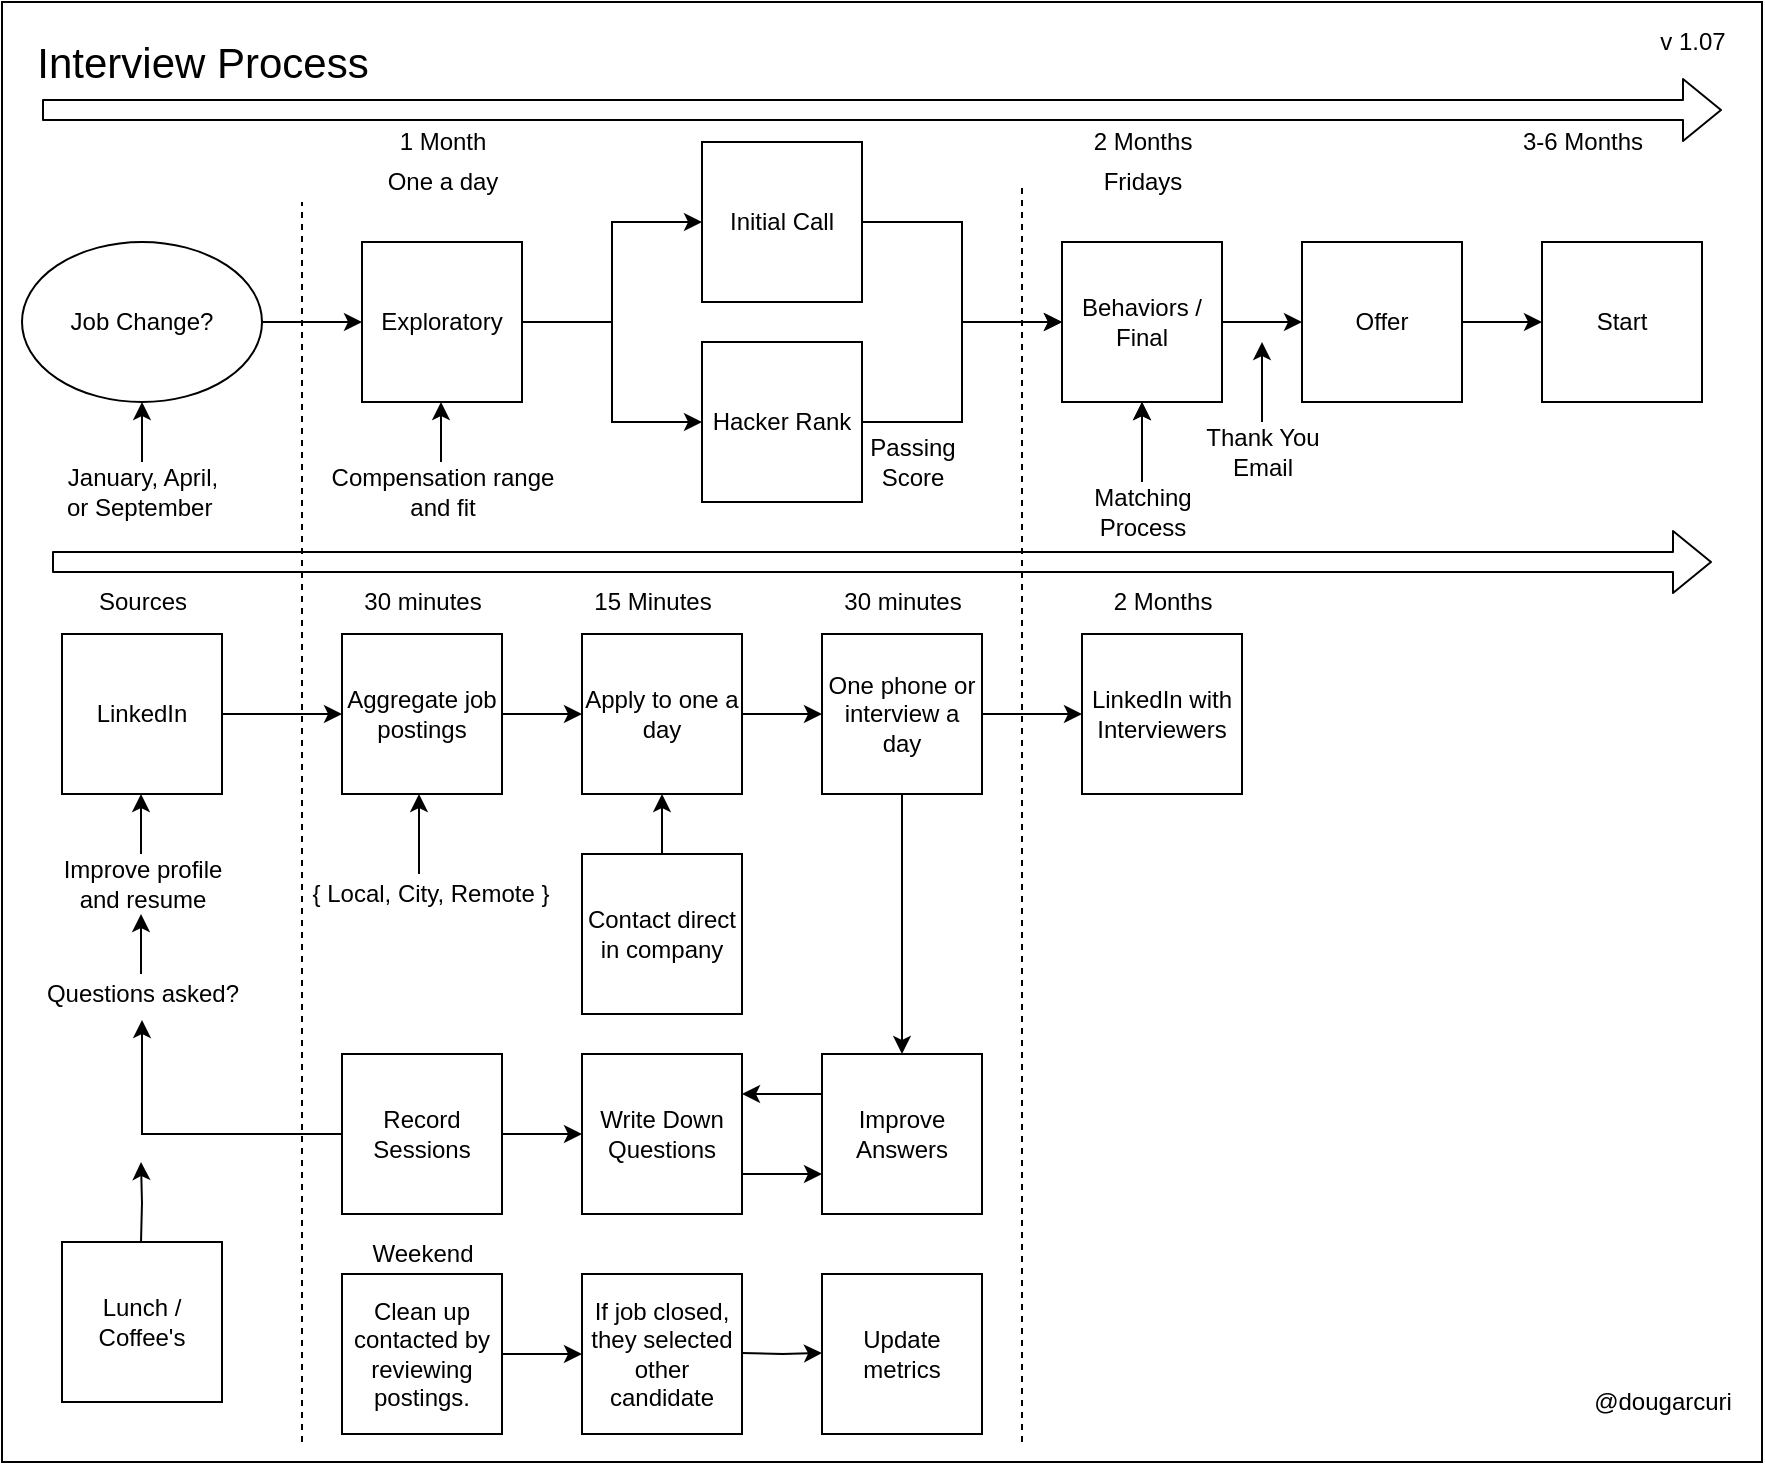 <mxfile version="12.6.4" type="device"><diagram id="_bn8WWCLmbX-XjozJLd3" name="Page-1"><mxGraphModel dx="1172" dy="620" grid="1" gridSize="10" guides="1" tooltips="1" connect="1" arrows="1" fold="1" page="1" pageScale="1" pageWidth="850" pageHeight="1100" math="0" shadow="0"><root><mxCell id="0"/><mxCell id="1" parent="0"/><mxCell id="-NgYwaz6iWEgfPHJn-nX-75" value="" style="rounded=0;whiteSpace=wrap;html=1;fillColor=none;" parent="1" vertex="1"><mxGeometry x="30" y="10" width="880" height="730" as="geometry"/></mxCell><mxCell id="-NgYwaz6iWEgfPHJn-nX-29" style="edgeStyle=orthogonalEdgeStyle;rounded=0;orthogonalLoop=1;jettySize=auto;html=1;exitX=1;exitY=0.5;exitDx=0;exitDy=0;entryX=0;entryY=0.5;entryDx=0;entryDy=0;" parent="1" source="-NgYwaz6iWEgfPHJn-nX-1" target="-NgYwaz6iWEgfPHJn-nX-3" edge="1"><mxGeometry relative="1" as="geometry"/></mxCell><mxCell id="-NgYwaz6iWEgfPHJn-nX-1" value="Job Change?" style="ellipse;whiteSpace=wrap;html=1;" parent="1" vertex="1"><mxGeometry x="40" y="130" width="120" height="80" as="geometry"/></mxCell><mxCell id="-NgYwaz6iWEgfPHJn-nX-27" style="edgeStyle=orthogonalEdgeStyle;rounded=0;orthogonalLoop=1;jettySize=auto;html=1;exitX=1;exitY=0.5;exitDx=0;exitDy=0;entryX=0;entryY=0.5;entryDx=0;entryDy=0;" parent="1" source="-NgYwaz6iWEgfPHJn-nX-3" target="-NgYwaz6iWEgfPHJn-nX-26" edge="1"><mxGeometry relative="1" as="geometry"/></mxCell><mxCell id="-NgYwaz6iWEgfPHJn-nX-28" style="edgeStyle=orthogonalEdgeStyle;rounded=0;orthogonalLoop=1;jettySize=auto;html=1;exitX=1;exitY=0.5;exitDx=0;exitDy=0;entryX=0;entryY=0.5;entryDx=0;entryDy=0;" parent="1" source="-NgYwaz6iWEgfPHJn-nX-3" target="-NgYwaz6iWEgfPHJn-nX-5" edge="1"><mxGeometry relative="1" as="geometry"/></mxCell><mxCell id="-NgYwaz6iWEgfPHJn-nX-3" value="Exploratory" style="whiteSpace=wrap;html=1;aspect=fixed;" parent="1" vertex="1"><mxGeometry x="210" y="130" width="80" height="80" as="geometry"/></mxCell><mxCell id="-NgYwaz6iWEgfPHJn-nX-30" style="edgeStyle=orthogonalEdgeStyle;rounded=0;orthogonalLoop=1;jettySize=auto;html=1;exitX=1;exitY=0.5;exitDx=0;exitDy=0;entryX=0;entryY=0.5;entryDx=0;entryDy=0;" parent="1" source="-NgYwaz6iWEgfPHJn-nX-5" target="-NgYwaz6iWEgfPHJn-nX-7" edge="1"><mxGeometry relative="1" as="geometry"/></mxCell><mxCell id="-NgYwaz6iWEgfPHJn-nX-5" value="Initial Call" style="whiteSpace=wrap;html=1;aspect=fixed;" parent="1" vertex="1"><mxGeometry x="380" y="80" width="80" height="80" as="geometry"/></mxCell><mxCell id="-NgYwaz6iWEgfPHJn-nX-34" style="edgeStyle=orthogonalEdgeStyle;rounded=0;orthogonalLoop=1;jettySize=auto;html=1;exitX=1;exitY=0.5;exitDx=0;exitDy=0;entryX=0;entryY=0.5;entryDx=0;entryDy=0;" parent="1" source="-NgYwaz6iWEgfPHJn-nX-7" target="-NgYwaz6iWEgfPHJn-nX-9" edge="1"><mxGeometry relative="1" as="geometry"/></mxCell><mxCell id="-NgYwaz6iWEgfPHJn-nX-7" value="Behaviors / Final" style="whiteSpace=wrap;html=1;aspect=fixed;" parent="1" vertex="1"><mxGeometry x="560" y="130" width="80" height="80" as="geometry"/></mxCell><mxCell id="-NgYwaz6iWEgfPHJn-nX-35" style="edgeStyle=orthogonalEdgeStyle;rounded=0;orthogonalLoop=1;jettySize=auto;html=1;exitX=1;exitY=0.5;exitDx=0;exitDy=0;" parent="1" source="-NgYwaz6iWEgfPHJn-nX-9" target="-NgYwaz6iWEgfPHJn-nX-11" edge="1"><mxGeometry relative="1" as="geometry"/></mxCell><mxCell id="-NgYwaz6iWEgfPHJn-nX-9" value="Offer" style="whiteSpace=wrap;html=1;aspect=fixed;" parent="1" vertex="1"><mxGeometry x="680" y="130" width="80" height="80" as="geometry"/></mxCell><mxCell id="-NgYwaz6iWEgfPHJn-nX-11" value="Start" style="whiteSpace=wrap;html=1;aspect=fixed;" parent="1" vertex="1"><mxGeometry x="800" y="130" width="80" height="80" as="geometry"/></mxCell><mxCell id="-NgYwaz6iWEgfPHJn-nX-12" value="&lt;font style=&quot;font-size: 21px&quot;&gt;Interview Process&lt;/font&gt;" style="text;html=1;align=center;verticalAlign=middle;resizable=0;points=[];autosize=1;" parent="1" vertex="1"><mxGeometry x="40" y="30" width="180" height="20" as="geometry"/></mxCell><mxCell id="-NgYwaz6iWEgfPHJn-nX-46" style="edgeStyle=orthogonalEdgeStyle;rounded=0;orthogonalLoop=1;jettySize=auto;html=1;exitX=1;exitY=0.5;exitDx=0;exitDy=0;entryX=0;entryY=0.5;entryDx=0;entryDy=0;" parent="1" source="-NgYwaz6iWEgfPHJn-nX-13" target="-NgYwaz6iWEgfPHJn-nX-45" edge="1"><mxGeometry relative="1" as="geometry"/></mxCell><mxCell id="-NgYwaz6iWEgfPHJn-nX-86" style="edgeStyle=orthogonalEdgeStyle;rounded=0;orthogonalLoop=1;jettySize=auto;html=1;exitX=0;exitY=0.5;exitDx=0;exitDy=0;entryX=0.5;entryY=1.15;entryDx=0;entryDy=0;entryPerimeter=0;" parent="1" source="-NgYwaz6iWEgfPHJn-nX-13" target="-NgYwaz6iWEgfPHJn-nX-102" edge="1"><mxGeometry relative="1" as="geometry"/></mxCell><mxCell id="-NgYwaz6iWEgfPHJn-nX-13" value="Record Sessions" style="whiteSpace=wrap;html=1;aspect=fixed;" parent="1" vertex="1"><mxGeometry x="200" y="536" width="80" height="80" as="geometry"/></mxCell><mxCell id="-NgYwaz6iWEgfPHJn-nX-63" style="edgeStyle=orthogonalEdgeStyle;rounded=0;orthogonalLoop=1;jettySize=auto;html=1;exitX=0;exitY=0.25;exitDx=0;exitDy=0;entryX=1;entryY=0.25;entryDx=0;entryDy=0;" parent="1" source="-NgYwaz6iWEgfPHJn-nX-15" target="-NgYwaz6iWEgfPHJn-nX-45" edge="1"><mxGeometry relative="1" as="geometry"/></mxCell><mxCell id="-NgYwaz6iWEgfPHJn-nX-15" value="Improve Answers" style="whiteSpace=wrap;html=1;aspect=fixed;" parent="1" vertex="1"><mxGeometry x="440" y="536" width="80" height="80" as="geometry"/></mxCell><mxCell id="-NgYwaz6iWEgfPHJn-nX-19" style="edgeStyle=orthogonalEdgeStyle;rounded=0;orthogonalLoop=1;jettySize=auto;html=1;" parent="1" source="-NgYwaz6iWEgfPHJn-nX-18" edge="1"><mxGeometry relative="1" as="geometry"><mxPoint x="320" y="366" as="targetPoint"/></mxGeometry></mxCell><mxCell id="-NgYwaz6iWEgfPHJn-nX-18" value="Aggregate job postings" style="whiteSpace=wrap;html=1;aspect=fixed;" parent="1" vertex="1"><mxGeometry x="200" y="326" width="80" height="80" as="geometry"/></mxCell><mxCell id="-NgYwaz6iWEgfPHJn-nX-21" style="edgeStyle=orthogonalEdgeStyle;rounded=0;orthogonalLoop=1;jettySize=auto;html=1;exitX=1;exitY=0.5;exitDx=0;exitDy=0;" parent="1" source="-NgYwaz6iWEgfPHJn-nX-20" edge="1"><mxGeometry relative="1" as="geometry"><mxPoint x="440" y="366" as="targetPoint"/></mxGeometry></mxCell><mxCell id="-NgYwaz6iWEgfPHJn-nX-20" value="Apply to one a day" style="whiteSpace=wrap;html=1;aspect=fixed;" parent="1" vertex="1"><mxGeometry x="320" y="326" width="80" height="80" as="geometry"/></mxCell><mxCell id="-NgYwaz6iWEgfPHJn-nX-49" style="edgeStyle=orthogonalEdgeStyle;rounded=0;orthogonalLoop=1;jettySize=auto;html=1;exitX=1;exitY=0.5;exitDx=0;exitDy=0;entryX=0;entryY=0.5;entryDx=0;entryDy=0;" parent="1" source="-NgYwaz6iWEgfPHJn-nX-22" target="-NgYwaz6iWEgfPHJn-nX-48" edge="1"><mxGeometry relative="1" as="geometry"/></mxCell><mxCell id="-NgYwaz6iWEgfPHJn-nX-22" value="One phone or interview a day" style="whiteSpace=wrap;html=1;aspect=fixed;" parent="1" vertex="1"><mxGeometry x="440" y="326" width="80" height="80" as="geometry"/></mxCell><mxCell id="-NgYwaz6iWEgfPHJn-nX-32" style="edgeStyle=orthogonalEdgeStyle;rounded=0;orthogonalLoop=1;jettySize=auto;html=1;exitX=1;exitY=0.5;exitDx=0;exitDy=0;entryX=0;entryY=0.5;entryDx=0;entryDy=0;" parent="1" source="-NgYwaz6iWEgfPHJn-nX-26" target="-NgYwaz6iWEgfPHJn-nX-7" edge="1"><mxGeometry relative="1" as="geometry"/></mxCell><mxCell id="-NgYwaz6iWEgfPHJn-nX-26" value="Hacker Rank" style="whiteSpace=wrap;html=1;aspect=fixed;" parent="1" vertex="1"><mxGeometry x="380" y="180" width="80" height="80" as="geometry"/></mxCell><mxCell id="-NgYwaz6iWEgfPHJn-nX-36" value="" style="endArrow=none;dashed=1;html=1;" parent="1" edge="1"><mxGeometry width="50" height="50" relative="1" as="geometry"><mxPoint x="180" y="730" as="sourcePoint"/><mxPoint x="180" y="110" as="targetPoint"/></mxGeometry></mxCell><mxCell id="-NgYwaz6iWEgfPHJn-nX-37" value="" style="shape=flexArrow;endArrow=classic;html=1;" parent="1" edge="1"><mxGeometry width="50" height="50" relative="1" as="geometry"><mxPoint x="50" y="64" as="sourcePoint"/><mxPoint x="890" y="64" as="targetPoint"/></mxGeometry></mxCell><mxCell id="-NgYwaz6iWEgfPHJn-nX-38" value="3-6 Months" style="text;html=1;align=center;verticalAlign=middle;resizable=0;points=[];autosize=1;" parent="1" vertex="1"><mxGeometry x="780" y="70" width="80" height="20" as="geometry"/></mxCell><mxCell id="-NgYwaz6iWEgfPHJn-nX-39" value="" style="endArrow=none;dashed=1;html=1;" parent="1" edge="1"><mxGeometry width="50" height="50" relative="1" as="geometry"><mxPoint x="540" y="730" as="sourcePoint"/><mxPoint x="540" y="100" as="targetPoint"/></mxGeometry></mxCell><mxCell id="-NgYwaz6iWEgfPHJn-nX-65" style="edgeStyle=orthogonalEdgeStyle;rounded=0;orthogonalLoop=1;jettySize=auto;html=1;exitX=1;exitY=0.75;exitDx=0;exitDy=0;entryX=0;entryY=0.75;entryDx=0;entryDy=0;" parent="1" source="-NgYwaz6iWEgfPHJn-nX-45" target="-NgYwaz6iWEgfPHJn-nX-15" edge="1"><mxGeometry relative="1" as="geometry"/></mxCell><mxCell id="-NgYwaz6iWEgfPHJn-nX-45" value="Write Down Questions" style="whiteSpace=wrap;html=1;aspect=fixed;" parent="1" vertex="1"><mxGeometry x="320" y="536" width="80" height="80" as="geometry"/></mxCell><mxCell id="-NgYwaz6iWEgfPHJn-nX-48" value="LinkedIn with Interviewers" style="whiteSpace=wrap;html=1;aspect=fixed;" parent="1" vertex="1"><mxGeometry x="570" y="326" width="80" height="80" as="geometry"/></mxCell><mxCell id="-NgYwaz6iWEgfPHJn-nX-53" style="edgeStyle=orthogonalEdgeStyle;rounded=0;orthogonalLoop=1;jettySize=auto;html=1;exitX=1;exitY=0.5;exitDx=0;exitDy=0;entryX=0;entryY=0.5;entryDx=0;entryDy=0;" parent="1" source="-NgYwaz6iWEgfPHJn-nX-52" target="-NgYwaz6iWEgfPHJn-nX-18" edge="1"><mxGeometry relative="1" as="geometry"/></mxCell><mxCell id="-NgYwaz6iWEgfPHJn-nX-52" value="LinkedIn" style="whiteSpace=wrap;html=1;aspect=fixed;" parent="1" vertex="1"><mxGeometry x="60" y="326" width="80" height="80" as="geometry"/></mxCell><mxCell id="-NgYwaz6iWEgfPHJn-nX-55" style="edgeStyle=orthogonalEdgeStyle;rounded=0;orthogonalLoop=1;jettySize=auto;html=1;exitX=1;exitY=0.5;exitDx=0;exitDy=0;" parent="1" source="-NgYwaz6iWEgfPHJn-nX-54" edge="1"><mxGeometry relative="1" as="geometry"><mxPoint x="320" y="686" as="targetPoint"/></mxGeometry></mxCell><mxCell id="-NgYwaz6iWEgfPHJn-nX-54" value="Clean up contacted by reviewing postings." style="whiteSpace=wrap;html=1;aspect=fixed;" parent="1" vertex="1"><mxGeometry x="200" y="646" width="80" height="80" as="geometry"/></mxCell><mxCell id="-NgYwaz6iWEgfPHJn-nX-56" value="If job closed, they selected other candidate" style="whiteSpace=wrap;html=1;aspect=fixed;" parent="1" vertex="1"><mxGeometry x="320" y="646" width="80" height="80" as="geometry"/></mxCell><mxCell id="-NgYwaz6iWEgfPHJn-nX-58" style="edgeStyle=orthogonalEdgeStyle;rounded=0;orthogonalLoop=1;jettySize=auto;html=1;exitX=0.5;exitY=0;exitDx=0;exitDy=0;entryX=0.5;entryY=1;entryDx=0;entryDy=0;" parent="1" source="-NgYwaz6iWEgfPHJn-nX-57" target="-NgYwaz6iWEgfPHJn-nX-20" edge="1"><mxGeometry relative="1" as="geometry"/></mxCell><mxCell id="-NgYwaz6iWEgfPHJn-nX-57" value="Contact direct in company" style="whiteSpace=wrap;html=1;aspect=fixed;" parent="1" vertex="1"><mxGeometry x="320" y="436" width="80" height="80" as="geometry"/></mxCell><mxCell id="-NgYwaz6iWEgfPHJn-nX-59" value="" style="endArrow=classic;html=1;entryX=0.5;entryY=1;entryDx=0;entryDy=0;" parent="1" target="-NgYwaz6iWEgfPHJn-nX-7" edge="1"><mxGeometry width="50" height="50" relative="1" as="geometry"><mxPoint x="600" y="240" as="sourcePoint"/><mxPoint x="680" y="220" as="targetPoint"/></mxGeometry></mxCell><mxCell id="-NgYwaz6iWEgfPHJn-nX-61" value="" style="edgeStyle=orthogonalEdgeStyle;rounded=0;orthogonalLoop=1;jettySize=auto;html=1;" parent="1" source="-NgYwaz6iWEgfPHJn-nX-60" target="-NgYwaz6iWEgfPHJn-nX-7" edge="1"><mxGeometry relative="1" as="geometry"/></mxCell><mxCell id="-NgYwaz6iWEgfPHJn-nX-60" value="Matching&lt;br&gt;Process" style="text;html=1;align=center;verticalAlign=middle;resizable=0;points=[];autosize=1;" parent="1" vertex="1"><mxGeometry x="570" y="250" width="60" height="30" as="geometry"/></mxCell><mxCell id="-NgYwaz6iWEgfPHJn-nX-68" value="" style="endArrow=classic;html=1;" parent="1" edge="1"><mxGeometry width="50" height="50" relative="1" as="geometry"><mxPoint x="100" y="240" as="sourcePoint"/><mxPoint x="100" y="210" as="targetPoint"/></mxGeometry></mxCell><mxCell id="-NgYwaz6iWEgfPHJn-nX-69" value="January, April, &lt;br&gt;or September&amp;nbsp;" style="text;html=1;align=center;verticalAlign=middle;resizable=0;points=[];autosize=1;" parent="1" vertex="1"><mxGeometry x="55" y="240" width="90" height="30" as="geometry"/></mxCell><mxCell id="-NgYwaz6iWEgfPHJn-nX-70" value="1 Month" style="text;html=1;align=center;verticalAlign=middle;resizable=0;points=[];autosize=1;" parent="1" vertex="1"><mxGeometry x="220" y="70" width="60" height="20" as="geometry"/></mxCell><mxCell id="-NgYwaz6iWEgfPHJn-nX-73" value="2 Months" style="text;html=1;align=center;verticalAlign=middle;resizable=0;points=[];autosize=1;" parent="1" vertex="1"><mxGeometry x="570" y="70" width="60" height="20" as="geometry"/></mxCell><mxCell id="-NgYwaz6iWEgfPHJn-nX-74" value="@dougarcuri" style="text;html=1;align=center;verticalAlign=middle;resizable=0;points=[];;autosize=1;" parent="1" vertex="1"><mxGeometry x="820" y="700" width="80" height="20" as="geometry"/></mxCell><mxCell id="-NgYwaz6iWEgfPHJn-nX-76" value="v 1.07" style="text;html=1;align=center;verticalAlign=middle;resizable=0;points=[];;autosize=1;" parent="1" vertex="1"><mxGeometry x="850" y="20" width="50" height="20" as="geometry"/></mxCell><mxCell id="-NgYwaz6iWEgfPHJn-nX-77" value="" style="endArrow=classic;html=1;" parent="1" edge="1"><mxGeometry width="50" height="50" relative="1" as="geometry"><mxPoint x="238.5" y="446" as="sourcePoint"/><mxPoint x="238.5" y="406" as="targetPoint"/></mxGeometry></mxCell><mxCell id="-NgYwaz6iWEgfPHJn-nX-78" value="{ Local, City, Remote }" style="text;html=1;align=center;verticalAlign=middle;resizable=0;points=[];autosize=1;" parent="1" vertex="1"><mxGeometry x="179" y="446" width="130" height="20" as="geometry"/></mxCell><mxCell id="-NgYwaz6iWEgfPHJn-nX-79" value="Passing&lt;br&gt;Score" style="text;html=1;align=center;verticalAlign=middle;resizable=0;points=[];autosize=1;" parent="1" vertex="1"><mxGeometry x="455" y="225" width="60" height="30" as="geometry"/></mxCell><mxCell id="-NgYwaz6iWEgfPHJn-nX-80" value="" style="endArrow=classic;html=1;" parent="1" edge="1"><mxGeometry width="50" height="50" relative="1" as="geometry"><mxPoint x="249.5" y="240" as="sourcePoint"/><mxPoint x="249.5" y="210" as="targetPoint"/></mxGeometry></mxCell><mxCell id="-NgYwaz6iWEgfPHJn-nX-81" value="Compensation range&lt;br&gt;and fit" style="text;html=1;align=center;verticalAlign=middle;resizable=0;points=[];autosize=1;" parent="1" vertex="1"><mxGeometry x="185" y="240" width="130" height="30" as="geometry"/></mxCell><mxCell id="-NgYwaz6iWEgfPHJn-nX-82" value="" style="endArrow=classic;html=1;exitX=0.5;exitY=1;exitDx=0;exitDy=0;entryX=0.5;entryY=0;entryDx=0;entryDy=0;" parent="1" source="-NgYwaz6iWEgfPHJn-nX-22" target="-NgYwaz6iWEgfPHJn-nX-15" edge="1"><mxGeometry width="50" height="50" relative="1" as="geometry"><mxPoint x="30" y="826" as="sourcePoint"/><mxPoint x="80" y="776" as="targetPoint"/></mxGeometry></mxCell><mxCell id="-NgYwaz6iWEgfPHJn-nX-84" value="" style="endArrow=classic;html=1;" parent="1" edge="1"><mxGeometry width="50" height="50" relative="1" as="geometry"><mxPoint x="99.5" y="436" as="sourcePoint"/><mxPoint x="99.5" y="406" as="targetPoint"/></mxGeometry></mxCell><mxCell id="-NgYwaz6iWEgfPHJn-nX-85" value="Improve profile &lt;br&gt;and resume" style="text;html=1;align=center;verticalAlign=middle;resizable=0;points=[];autosize=1;" parent="1" vertex="1"><mxGeometry x="55" y="436" width="90" height="30" as="geometry"/></mxCell><mxCell id="-NgYwaz6iWEgfPHJn-nX-88" value="" style="shape=flexArrow;endArrow=classic;html=1;" parent="1" edge="1"><mxGeometry width="50" height="50" relative="1" as="geometry"><mxPoint x="55" y="290" as="sourcePoint"/><mxPoint x="885" y="290" as="targetPoint"/></mxGeometry></mxCell><mxCell id="-NgYwaz6iWEgfPHJn-nX-89" value="30 minutes" style="text;html=1;align=center;verticalAlign=middle;resizable=0;points=[];autosize=1;" parent="1" vertex="1"><mxGeometry x="205" y="300" width="70" height="20" as="geometry"/></mxCell><mxCell id="-NgYwaz6iWEgfPHJn-nX-91" value="15 Minutes" style="text;html=1;align=center;verticalAlign=middle;resizable=0;points=[];autosize=1;" parent="1" vertex="1"><mxGeometry x="320" y="300" width="70" height="20" as="geometry"/></mxCell><mxCell id="-NgYwaz6iWEgfPHJn-nX-96" style="edgeStyle=orthogonalEdgeStyle;rounded=0;orthogonalLoop=1;jettySize=auto;html=1;exitX=1;exitY=0.5;exitDx=0;exitDy=0;" parent="1" edge="1"><mxGeometry relative="1" as="geometry"><mxPoint x="440" y="685.5" as="targetPoint"/><mxPoint x="400" y="685.5" as="sourcePoint"/></mxGeometry></mxCell><mxCell id="-NgYwaz6iWEgfPHJn-nX-97" value="Update metrics" style="whiteSpace=wrap;html=1;aspect=fixed;" parent="1" vertex="1"><mxGeometry x="440" y="646" width="80" height="80" as="geometry"/></mxCell><mxCell id="-NgYwaz6iWEgfPHJn-nX-98" value="Weekend" style="text;html=1;align=center;verticalAlign=middle;resizable=0;points=[];autosize=1;" parent="1" vertex="1"><mxGeometry x="205" y="626" width="70" height="20" as="geometry"/></mxCell><mxCell id="-NgYwaz6iWEgfPHJn-nX-99" value="Sources" style="text;html=1;align=center;verticalAlign=middle;resizable=0;points=[];autosize=1;" parent="1" vertex="1"><mxGeometry x="70" y="300" width="60" height="20" as="geometry"/></mxCell><mxCell id="-NgYwaz6iWEgfPHJn-nX-100" value="30 minutes" style="text;html=1;align=center;verticalAlign=middle;resizable=0;points=[];autosize=1;" parent="1" vertex="1"><mxGeometry x="445" y="300" width="70" height="20" as="geometry"/></mxCell><mxCell id="-NgYwaz6iWEgfPHJn-nX-101" value="2 Months" style="text;html=1;align=center;verticalAlign=middle;resizable=0;points=[];autosize=1;" parent="1" vertex="1"><mxGeometry x="580" y="300" width="60" height="20" as="geometry"/></mxCell><mxCell id="-NgYwaz6iWEgfPHJn-nX-102" value="Questions asked?" style="text;html=1;align=center;verticalAlign=middle;resizable=0;points=[];autosize=1;" parent="1" vertex="1"><mxGeometry x="45" y="496" width="110" height="20" as="geometry"/></mxCell><mxCell id="-NgYwaz6iWEgfPHJn-nX-105" value="" style="endArrow=classic;html=1;" parent="1" edge="1"><mxGeometry width="50" height="50" relative="1" as="geometry"><mxPoint x="99.5" y="496" as="sourcePoint"/><mxPoint x="99.5" y="466" as="targetPoint"/></mxGeometry></mxCell><mxCell id="m238bX63cZ4W1p962kYu-1" value="Lunch / Coffee's" style="whiteSpace=wrap;html=1;aspect=fixed;" parent="1" vertex="1"><mxGeometry x="60" y="630" width="80" height="80" as="geometry"/></mxCell><mxCell id="m238bX63cZ4W1p962kYu-2" value="Fridays" style="text;html=1;align=center;verticalAlign=middle;resizable=0;points=[];autosize=1;" parent="1" vertex="1"><mxGeometry x="575" y="90" width="50" height="20" as="geometry"/></mxCell><mxCell id="m238bX63cZ4W1p962kYu-3" value="One a day" style="text;html=1;align=center;verticalAlign=middle;resizable=0;points=[];autosize=1;" parent="1" vertex="1"><mxGeometry x="215" y="90" width="70" height="20" as="geometry"/></mxCell><mxCell id="m238bX63cZ4W1p962kYu-4" value="" style="edgeStyle=orthogonalEdgeStyle;rounded=0;orthogonalLoop=1;jettySize=auto;html=1;" parent="1" source="m238bX63cZ4W1p962kYu-5" edge="1"><mxGeometry relative="1" as="geometry"><mxPoint x="660" y="180" as="targetPoint"/></mxGeometry></mxCell><mxCell id="m238bX63cZ4W1p962kYu-5" value="Thank You&lt;br&gt;Email" style="text;html=1;align=center;verticalAlign=middle;resizable=0;points=[];autosize=1;" parent="1" vertex="1"><mxGeometry x="625" y="220" width="70" height="30" as="geometry"/></mxCell><mxCell id="m238bX63cZ4W1p962kYu-6" value="" style="edgeStyle=orthogonalEdgeStyle;rounded=0;orthogonalLoop=1;jettySize=auto;html=1;" parent="1" edge="1"><mxGeometry relative="1" as="geometry"><mxPoint x="99.5" y="590" as="targetPoint"/><mxPoint x="99.5" y="630" as="sourcePoint"/></mxGeometry></mxCell></root></mxGraphModel></diagram></mxfile>